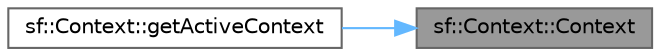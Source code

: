digraph "sf::Context::Context"
{
 // LATEX_PDF_SIZE
  bgcolor="transparent";
  edge [fontname=Helvetica,fontsize=10,labelfontname=Helvetica,labelfontsize=10];
  node [fontname=Helvetica,fontsize=10,shape=box,height=0.2,width=0.4];
  rankdir="RL";
  Node1 [id="Node000001",label="sf::Context::Context",height=0.2,width=0.4,color="gray40", fillcolor="grey60", style="filled", fontcolor="black",tooltip="Default constructor."];
  Node1 -> Node2 [id="edge1_Node000001_Node000002",dir="back",color="steelblue1",style="solid",tooltip=" "];
  Node2 [id="Node000002",label="sf::Context::getActiveContext",height=0.2,width=0.4,color="grey40", fillcolor="white", style="filled",URL="$classsf_1_1_context.html#a31bc6509779067b21d13208ffe85d5ca",tooltip="Get the currently active context."];
}

